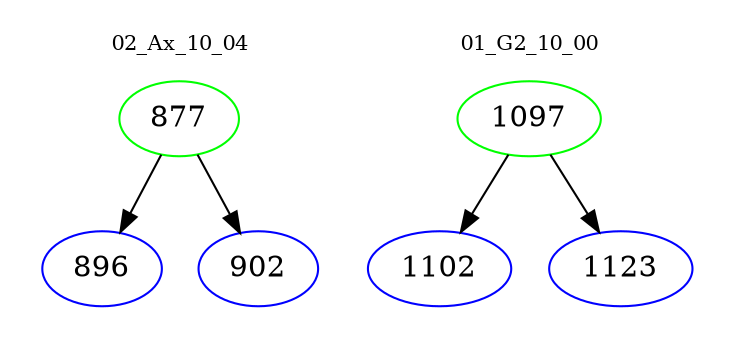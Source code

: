 digraph{
subgraph cluster_0 {
color = white
label = "02_Ax_10_04";
fontsize=10;
T0_877 [label="877", color="green"]
T0_877 -> T0_896 [color="black"]
T0_896 [label="896", color="blue"]
T0_877 -> T0_902 [color="black"]
T0_902 [label="902", color="blue"]
}
subgraph cluster_1 {
color = white
label = "01_G2_10_00";
fontsize=10;
T1_1097 [label="1097", color="green"]
T1_1097 -> T1_1102 [color="black"]
T1_1102 [label="1102", color="blue"]
T1_1097 -> T1_1123 [color="black"]
T1_1123 [label="1123", color="blue"]
}
}
